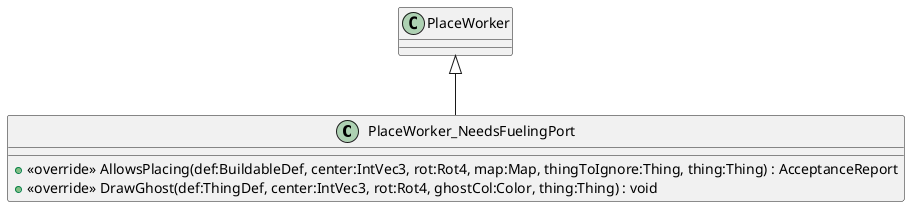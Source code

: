 @startuml
class PlaceWorker_NeedsFuelingPort {
    + <<override>> AllowsPlacing(def:BuildableDef, center:IntVec3, rot:Rot4, map:Map, thingToIgnore:Thing, thing:Thing) : AcceptanceReport
    + <<override>> DrawGhost(def:ThingDef, center:IntVec3, rot:Rot4, ghostCol:Color, thing:Thing) : void
}
PlaceWorker <|-- PlaceWorker_NeedsFuelingPort
@enduml
